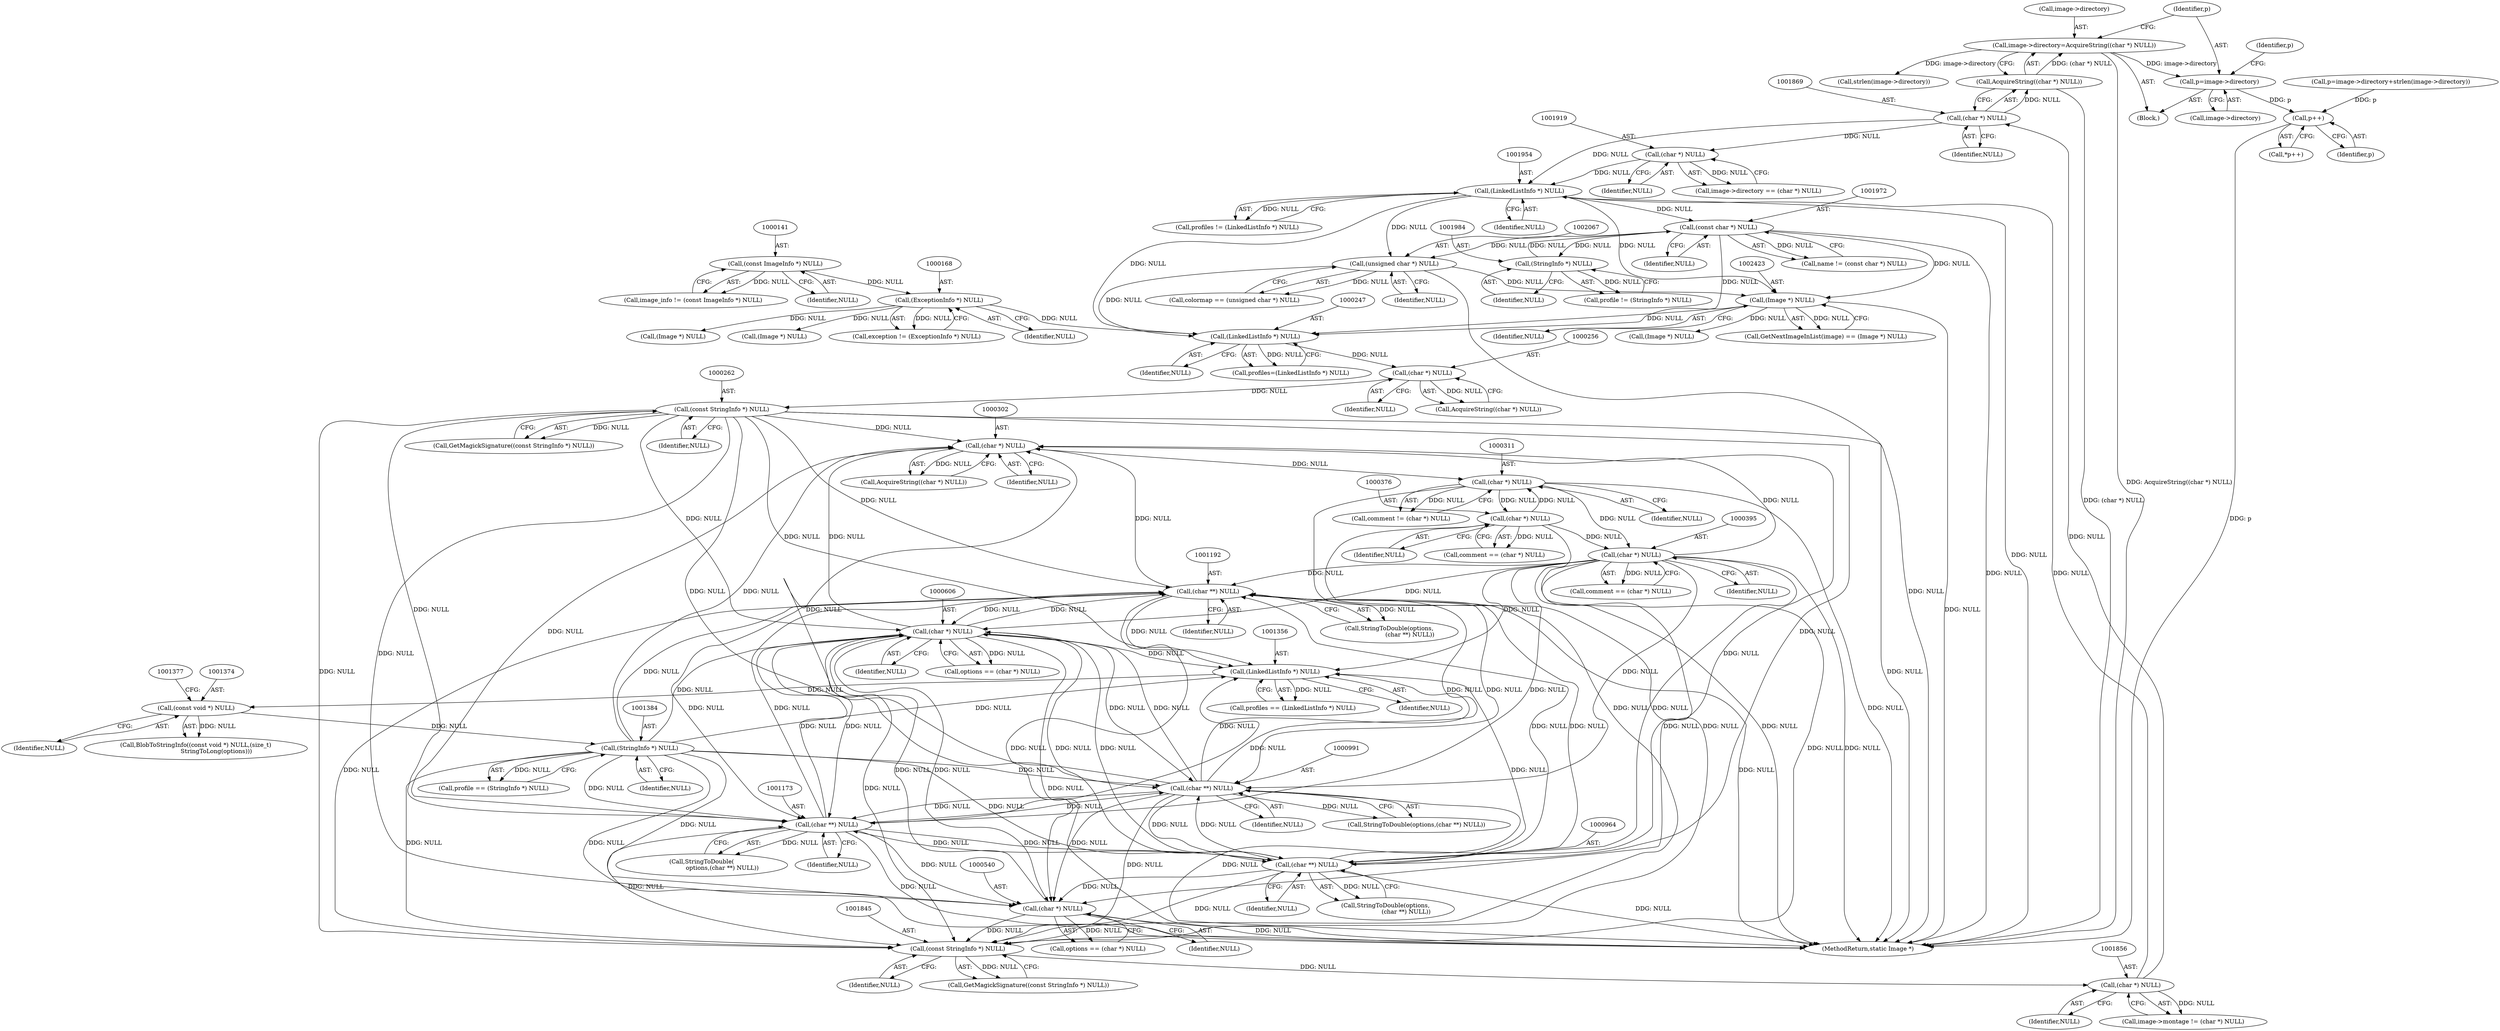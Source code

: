 digraph "0_ImageMagick_4493d9ca1124564da17f9b628ef9d0f1a6be9738@pointer" {
"1001871" [label="(Call,p=image->directory)"];
"1001863" [label="(Call,image->directory=AcquireString((char *) NULL))"];
"1001867" [label="(Call,AcquireString((char *) NULL))"];
"1001868" [label="(Call,(char *) NULL)"];
"1001855" [label="(Call,(char *) NULL)"];
"1001844" [label="(Call,(const StringInfo *) NULL)"];
"1000310" [label="(Call,(char *) NULL)"];
"1000375" [label="(Call,(char *) NULL)"];
"1000301" [label="(Call,(char *) NULL)"];
"1000261" [label="(Call,(const StringInfo *) NULL)"];
"1000255" [label="(Call,(char *) NULL)"];
"1000246" [label="(Call,(LinkedListInfo *) NULL)"];
"1001953" [label="(Call,(LinkedListInfo *) NULL)"];
"1001918" [label="(Call,(char *) NULL)"];
"1002422" [label="(Call,(Image *) NULL)"];
"1002066" [label="(Call,(unsigned char *) NULL)"];
"1001971" [label="(Call,(const char *) NULL)"];
"1001983" [label="(Call,(StringInfo *) NULL)"];
"1000167" [label="(Call,(ExceptionInfo *) NULL)"];
"1000140" [label="(Call,(const ImageInfo *) NULL)"];
"1001191" [label="(Call,(char **) NULL)"];
"1000394" [label="(Call,(char *) NULL)"];
"1000605" [label="(Call,(char *) NULL)"];
"1000539" [label="(Call,(char *) NULL)"];
"1001383" [label="(Call,(StringInfo *) NULL)"];
"1001373" [label="(Call,(const void *) NULL)"];
"1001355" [label="(Call,(LinkedListInfo *) NULL)"];
"1000963" [label="(Call,(char **) NULL)"];
"1001172" [label="(Call,(char **) NULL)"];
"1000990" [label="(Call,(char **) NULL)"];
"1001940" [label="(Call,p++)"];
"1000167" [label="(Call,(ExceptionInfo *) NULL)"];
"1001172" [label="(Call,(char **) NULL)"];
"1001918" [label="(Call,(char *) NULL)"];
"1000963" [label="(Call,(char **) NULL)"];
"1000225" [label="(Call,(Image *) NULL)"];
"1000310" [label="(Call,(char *) NULL)"];
"1001951" [label="(Call,profiles != (LinkedListInfo *) NULL)"];
"1001353" [label="(Call,profiles == (LinkedListInfo *) NULL)"];
"1001870" [label="(Identifier,NULL)"];
"1001355" [label="(Call,(LinkedListInfo *) NULL)"];
"1002419" [label="(Call,GetNextImageInList(image) == (Image *) NULL)"];
"1000260" [label="(Call,GetMagickSignature((const StringInfo *) NULL))"];
"1001844" [label="(Call,(const StringInfo *) NULL)"];
"1000375" [label="(Call,(char *) NULL)"];
"1000244" [label="(Call,profiles=(LinkedListInfo *) NULL)"];
"1000197" [label="(Call,(Image *) NULL)"];
"1001855" [label="(Call,(char *) NULL)"];
"1001385" [label="(Identifier,NULL)"];
"1001191" [label="(Call,(char **) NULL)"];
"1000961" [label="(Call,StringToDouble(options,\n                      (char **) NULL))"];
"1001843" [label="(Call,GetMagickSignature((const StringInfo *) NULL))"];
"1000165" [label="(Call,exception != (ExceptionInfo *) NULL)"];
"1001863" [label="(Call,image->directory=AcquireString((char *) NULL))"];
"1001872" [label="(Identifier,p)"];
"1000246" [label="(Call,(LinkedListInfo *) NULL)"];
"1002064" [label="(Call,colormap == (unsigned char *) NULL)"];
"1001885" [label="(Call,strlen(image->directory))"];
"1000394" [label="(Call,(char *) NULL)"];
"1000300" [label="(Call,AcquireString((char *) NULL))"];
"1001871" [label="(Call,p=image->directory)"];
"1001375" [label="(Identifier,NULL)"];
"1002066" [label="(Call,(unsigned char *) NULL)"];
"1001920" [label="(Identifier,NULL)"];
"1000261" [label="(Call,(const StringInfo *) NULL)"];
"1000248" [label="(Identifier,NULL)"];
"1001955" [label="(Identifier,NULL)"];
"1001971" [label="(Call,(const char *) NULL)"];
"1001981" [label="(Call,profile != (StringInfo *) NULL)"];
"1001873" [label="(Call,image->directory)"];
"1001170" [label="(Call,StringToDouble(\n                      options,(char **) NULL))"];
"1001381" [label="(Call,profile == (StringInfo *) NULL)"];
"1001973" [label="(Identifier,NULL)"];
"1001880" [label="(Identifier,p)"];
"1001940" [label="(Call,p++)"];
"1001383" [label="(Call,(StringInfo *) NULL)"];
"1001373" [label="(Call,(const void *) NULL)"];
"1001941" [label="(Identifier,p)"];
"1000392" [label="(Call,comment == (char *) NULL)"];
"1000541" [label="(Identifier,NULL)"];
"1001193" [label="(Identifier,NULL)"];
"1000254" [label="(Call,AcquireString((char *) NULL))"];
"1000312" [label="(Identifier,NULL)"];
"1001846" [label="(Identifier,NULL)"];
"1002462" [label="(MethodReturn,static Image *)"];
"1001924" [label="(Call,p=image->directory+strlen(image->directory))"];
"1002424" [label="(Identifier,NULL)"];
"1001357" [label="(Identifier,NULL)"];
"1001953" [label="(Call,(LinkedListInfo *) NULL)"];
"1001858" [label="(Block,)"];
"1001174" [label="(Identifier,NULL)"];
"1000257" [label="(Identifier,NULL)"];
"1000607" [label="(Identifier,NULL)"];
"1000255" [label="(Call,(char *) NULL)"];
"1000169" [label="(Identifier,NULL)"];
"1000373" [label="(Call,comment == (char *) NULL)"];
"1000990" [label="(Call,(char **) NULL)"];
"1001983" [label="(Call,(StringInfo *) NULL)"];
"1000301" [label="(Call,(char *) NULL)"];
"1001969" [label="(Call,name != (const char *) NULL)"];
"1001372" [label="(Call,BlobToStringInfo((const void *) NULL,(size_t)\n                      StringToLong(options)))"];
"1000140" [label="(Call,(const ImageInfo *) NULL)"];
"1000263" [label="(Identifier,NULL)"];
"1001857" [label="(Identifier,NULL)"];
"1002422" [label="(Call,(Image *) NULL)"];
"1000992" [label="(Identifier,NULL)"];
"1000303" [label="(Identifier,NULL)"];
"1000603" [label="(Call,options == (char *) NULL)"];
"1001985" [label="(Identifier,NULL)"];
"1001868" [label="(Call,(char *) NULL)"];
"1000537" [label="(Call,options == (char *) NULL)"];
"1002431" [label="(Call,(Image *) NULL)"];
"1000142" [label="(Identifier,NULL)"];
"1000377" [label="(Identifier,NULL)"];
"1000396" [label="(Identifier,NULL)"];
"1000965" [label="(Identifier,NULL)"];
"1000988" [label="(Call,StringToDouble(options,(char **) NULL))"];
"1001189" [label="(Call,StringToDouble(options,\n                      (char **) NULL))"];
"1000605" [label="(Call,(char *) NULL)"];
"1002068" [label="(Identifier,NULL)"];
"1001864" [label="(Call,image->directory)"];
"1001867" [label="(Call,AcquireString((char *) NULL))"];
"1001914" [label="(Call,image->directory == (char *) NULL)"];
"1001939" [label="(Call,*p++)"];
"1001851" [label="(Call,image->montage != (char *) NULL)"];
"1000138" [label="(Call,image_info != (const ImageInfo *) NULL)"];
"1000539" [label="(Call,(char *) NULL)"];
"1000308" [label="(Call,comment != (char *) NULL)"];
"1001871" -> "1001858"  [label="AST: "];
"1001871" -> "1001873"  [label="CFG: "];
"1001872" -> "1001871"  [label="AST: "];
"1001873" -> "1001871"  [label="AST: "];
"1001880" -> "1001871"  [label="CFG: "];
"1001863" -> "1001871"  [label="DDG: image->directory"];
"1001871" -> "1001940"  [label="DDG: p"];
"1001863" -> "1001858"  [label="AST: "];
"1001863" -> "1001867"  [label="CFG: "];
"1001864" -> "1001863"  [label="AST: "];
"1001867" -> "1001863"  [label="AST: "];
"1001872" -> "1001863"  [label="CFG: "];
"1001863" -> "1002462"  [label="DDG: AcquireString((char *) NULL)"];
"1001867" -> "1001863"  [label="DDG: (char *) NULL"];
"1001863" -> "1001885"  [label="DDG: image->directory"];
"1001867" -> "1001868"  [label="CFG: "];
"1001868" -> "1001867"  [label="AST: "];
"1001867" -> "1002462"  [label="DDG: (char *) NULL"];
"1001868" -> "1001867"  [label="DDG: NULL"];
"1001868" -> "1001870"  [label="CFG: "];
"1001869" -> "1001868"  [label="AST: "];
"1001870" -> "1001868"  [label="AST: "];
"1001855" -> "1001868"  [label="DDG: NULL"];
"1001868" -> "1001918"  [label="DDG: NULL"];
"1001868" -> "1001953"  [label="DDG: NULL"];
"1001855" -> "1001851"  [label="AST: "];
"1001855" -> "1001857"  [label="CFG: "];
"1001856" -> "1001855"  [label="AST: "];
"1001857" -> "1001855"  [label="AST: "];
"1001851" -> "1001855"  [label="CFG: "];
"1001855" -> "1001851"  [label="DDG: NULL"];
"1001844" -> "1001855"  [label="DDG: NULL"];
"1001855" -> "1001953"  [label="DDG: NULL"];
"1001844" -> "1001843"  [label="AST: "];
"1001844" -> "1001846"  [label="CFG: "];
"1001845" -> "1001844"  [label="AST: "];
"1001846" -> "1001844"  [label="AST: "];
"1001843" -> "1001844"  [label="CFG: "];
"1001844" -> "1001843"  [label="DDG: NULL"];
"1000310" -> "1001844"  [label="DDG: NULL"];
"1000375" -> "1001844"  [label="DDG: NULL"];
"1000261" -> "1001844"  [label="DDG: NULL"];
"1000539" -> "1001844"  [label="DDG: NULL"];
"1001191" -> "1001844"  [label="DDG: NULL"];
"1000394" -> "1001844"  [label="DDG: NULL"];
"1000605" -> "1001844"  [label="DDG: NULL"];
"1001383" -> "1001844"  [label="DDG: NULL"];
"1000963" -> "1001844"  [label="DDG: NULL"];
"1001172" -> "1001844"  [label="DDG: NULL"];
"1000990" -> "1001844"  [label="DDG: NULL"];
"1000310" -> "1000308"  [label="AST: "];
"1000310" -> "1000312"  [label="CFG: "];
"1000311" -> "1000310"  [label="AST: "];
"1000312" -> "1000310"  [label="AST: "];
"1000308" -> "1000310"  [label="CFG: "];
"1000310" -> "1002462"  [label="DDG: NULL"];
"1000310" -> "1000308"  [label="DDG: NULL"];
"1000375" -> "1000310"  [label="DDG: NULL"];
"1000301" -> "1000310"  [label="DDG: NULL"];
"1000310" -> "1000375"  [label="DDG: NULL"];
"1000310" -> "1000394"  [label="DDG: NULL"];
"1000375" -> "1000373"  [label="AST: "];
"1000375" -> "1000377"  [label="CFG: "];
"1000376" -> "1000375"  [label="AST: "];
"1000377" -> "1000375"  [label="AST: "];
"1000373" -> "1000375"  [label="CFG: "];
"1000375" -> "1002462"  [label="DDG: NULL"];
"1000375" -> "1000373"  [label="DDG: NULL"];
"1000375" -> "1000394"  [label="DDG: NULL"];
"1000301" -> "1000300"  [label="AST: "];
"1000301" -> "1000303"  [label="CFG: "];
"1000302" -> "1000301"  [label="AST: "];
"1000303" -> "1000301"  [label="AST: "];
"1000300" -> "1000301"  [label="CFG: "];
"1000301" -> "1000300"  [label="DDG: NULL"];
"1000261" -> "1000301"  [label="DDG: NULL"];
"1001191" -> "1000301"  [label="DDG: NULL"];
"1000394" -> "1000301"  [label="DDG: NULL"];
"1000605" -> "1000301"  [label="DDG: NULL"];
"1001383" -> "1000301"  [label="DDG: NULL"];
"1000963" -> "1000301"  [label="DDG: NULL"];
"1001172" -> "1000301"  [label="DDG: NULL"];
"1000990" -> "1000301"  [label="DDG: NULL"];
"1000261" -> "1000260"  [label="AST: "];
"1000261" -> "1000263"  [label="CFG: "];
"1000262" -> "1000261"  [label="AST: "];
"1000263" -> "1000261"  [label="AST: "];
"1000260" -> "1000261"  [label="CFG: "];
"1000261" -> "1002462"  [label="DDG: NULL"];
"1000261" -> "1000260"  [label="DDG: NULL"];
"1000255" -> "1000261"  [label="DDG: NULL"];
"1000261" -> "1000539"  [label="DDG: NULL"];
"1000261" -> "1000605"  [label="DDG: NULL"];
"1000261" -> "1000963"  [label="DDG: NULL"];
"1000261" -> "1000990"  [label="DDG: NULL"];
"1000261" -> "1001172"  [label="DDG: NULL"];
"1000261" -> "1001191"  [label="DDG: NULL"];
"1000261" -> "1001355"  [label="DDG: NULL"];
"1000255" -> "1000254"  [label="AST: "];
"1000255" -> "1000257"  [label="CFG: "];
"1000256" -> "1000255"  [label="AST: "];
"1000257" -> "1000255"  [label="AST: "];
"1000254" -> "1000255"  [label="CFG: "];
"1000255" -> "1000254"  [label="DDG: NULL"];
"1000246" -> "1000255"  [label="DDG: NULL"];
"1000246" -> "1000244"  [label="AST: "];
"1000246" -> "1000248"  [label="CFG: "];
"1000247" -> "1000246"  [label="AST: "];
"1000248" -> "1000246"  [label="AST: "];
"1000244" -> "1000246"  [label="CFG: "];
"1000246" -> "1000244"  [label="DDG: NULL"];
"1001953" -> "1000246"  [label="DDG: NULL"];
"1002422" -> "1000246"  [label="DDG: NULL"];
"1000167" -> "1000246"  [label="DDG: NULL"];
"1002066" -> "1000246"  [label="DDG: NULL"];
"1001971" -> "1000246"  [label="DDG: NULL"];
"1001953" -> "1001951"  [label="AST: "];
"1001953" -> "1001955"  [label="CFG: "];
"1001954" -> "1001953"  [label="AST: "];
"1001955" -> "1001953"  [label="AST: "];
"1001951" -> "1001953"  [label="CFG: "];
"1001953" -> "1002462"  [label="DDG: NULL"];
"1001953" -> "1001951"  [label="DDG: NULL"];
"1001918" -> "1001953"  [label="DDG: NULL"];
"1001953" -> "1001971"  [label="DDG: NULL"];
"1001953" -> "1002066"  [label="DDG: NULL"];
"1001953" -> "1002422"  [label="DDG: NULL"];
"1001918" -> "1001914"  [label="AST: "];
"1001918" -> "1001920"  [label="CFG: "];
"1001919" -> "1001918"  [label="AST: "];
"1001920" -> "1001918"  [label="AST: "];
"1001914" -> "1001918"  [label="CFG: "];
"1001918" -> "1001914"  [label="DDG: NULL"];
"1002422" -> "1002419"  [label="AST: "];
"1002422" -> "1002424"  [label="CFG: "];
"1002423" -> "1002422"  [label="AST: "];
"1002424" -> "1002422"  [label="AST: "];
"1002419" -> "1002422"  [label="CFG: "];
"1002422" -> "1002462"  [label="DDG: NULL"];
"1002422" -> "1002419"  [label="DDG: NULL"];
"1002066" -> "1002422"  [label="DDG: NULL"];
"1001971" -> "1002422"  [label="DDG: NULL"];
"1002422" -> "1002431"  [label="DDG: NULL"];
"1002066" -> "1002064"  [label="AST: "];
"1002066" -> "1002068"  [label="CFG: "];
"1002067" -> "1002066"  [label="AST: "];
"1002068" -> "1002066"  [label="AST: "];
"1002064" -> "1002066"  [label="CFG: "];
"1002066" -> "1002462"  [label="DDG: NULL"];
"1002066" -> "1002064"  [label="DDG: NULL"];
"1001971" -> "1002066"  [label="DDG: NULL"];
"1001971" -> "1001969"  [label="AST: "];
"1001971" -> "1001973"  [label="CFG: "];
"1001972" -> "1001971"  [label="AST: "];
"1001973" -> "1001971"  [label="AST: "];
"1001969" -> "1001971"  [label="CFG: "];
"1001971" -> "1002462"  [label="DDG: NULL"];
"1001971" -> "1001969"  [label="DDG: NULL"];
"1001983" -> "1001971"  [label="DDG: NULL"];
"1001971" -> "1001983"  [label="DDG: NULL"];
"1001983" -> "1001981"  [label="AST: "];
"1001983" -> "1001985"  [label="CFG: "];
"1001984" -> "1001983"  [label="AST: "];
"1001985" -> "1001983"  [label="AST: "];
"1001981" -> "1001983"  [label="CFG: "];
"1001983" -> "1001981"  [label="DDG: NULL"];
"1000167" -> "1000165"  [label="AST: "];
"1000167" -> "1000169"  [label="CFG: "];
"1000168" -> "1000167"  [label="AST: "];
"1000169" -> "1000167"  [label="AST: "];
"1000165" -> "1000167"  [label="CFG: "];
"1000167" -> "1000165"  [label="DDG: NULL"];
"1000140" -> "1000167"  [label="DDG: NULL"];
"1000167" -> "1000197"  [label="DDG: NULL"];
"1000167" -> "1000225"  [label="DDG: NULL"];
"1000140" -> "1000138"  [label="AST: "];
"1000140" -> "1000142"  [label="CFG: "];
"1000141" -> "1000140"  [label="AST: "];
"1000142" -> "1000140"  [label="AST: "];
"1000138" -> "1000140"  [label="CFG: "];
"1000140" -> "1000138"  [label="DDG: NULL"];
"1001191" -> "1001189"  [label="AST: "];
"1001191" -> "1001193"  [label="CFG: "];
"1001192" -> "1001191"  [label="AST: "];
"1001193" -> "1001191"  [label="AST: "];
"1001189" -> "1001191"  [label="CFG: "];
"1001191" -> "1002462"  [label="DDG: NULL"];
"1001191" -> "1000539"  [label="DDG: NULL"];
"1001191" -> "1000605"  [label="DDG: NULL"];
"1001191" -> "1000963"  [label="DDG: NULL"];
"1001191" -> "1000990"  [label="DDG: NULL"];
"1001191" -> "1001172"  [label="DDG: NULL"];
"1001191" -> "1001189"  [label="DDG: NULL"];
"1000394" -> "1001191"  [label="DDG: NULL"];
"1000605" -> "1001191"  [label="DDG: NULL"];
"1001383" -> "1001191"  [label="DDG: NULL"];
"1000963" -> "1001191"  [label="DDG: NULL"];
"1001172" -> "1001191"  [label="DDG: NULL"];
"1000990" -> "1001191"  [label="DDG: NULL"];
"1001191" -> "1001355"  [label="DDG: NULL"];
"1000394" -> "1000392"  [label="AST: "];
"1000394" -> "1000396"  [label="CFG: "];
"1000395" -> "1000394"  [label="AST: "];
"1000396" -> "1000394"  [label="AST: "];
"1000392" -> "1000394"  [label="CFG: "];
"1000394" -> "1002462"  [label="DDG: NULL"];
"1000394" -> "1000392"  [label="DDG: NULL"];
"1000394" -> "1000539"  [label="DDG: NULL"];
"1000394" -> "1000605"  [label="DDG: NULL"];
"1000394" -> "1000963"  [label="DDG: NULL"];
"1000394" -> "1000990"  [label="DDG: NULL"];
"1000394" -> "1001172"  [label="DDG: NULL"];
"1000394" -> "1001355"  [label="DDG: NULL"];
"1000605" -> "1000603"  [label="AST: "];
"1000605" -> "1000607"  [label="CFG: "];
"1000606" -> "1000605"  [label="AST: "];
"1000607" -> "1000605"  [label="AST: "];
"1000603" -> "1000605"  [label="CFG: "];
"1000605" -> "1002462"  [label="DDG: NULL"];
"1000605" -> "1000539"  [label="DDG: NULL"];
"1000605" -> "1000603"  [label="DDG: NULL"];
"1000539" -> "1000605"  [label="DDG: NULL"];
"1001383" -> "1000605"  [label="DDG: NULL"];
"1000963" -> "1000605"  [label="DDG: NULL"];
"1001172" -> "1000605"  [label="DDG: NULL"];
"1000990" -> "1000605"  [label="DDG: NULL"];
"1000605" -> "1000963"  [label="DDG: NULL"];
"1000605" -> "1000990"  [label="DDG: NULL"];
"1000605" -> "1001172"  [label="DDG: NULL"];
"1000605" -> "1001355"  [label="DDG: NULL"];
"1000539" -> "1000537"  [label="AST: "];
"1000539" -> "1000541"  [label="CFG: "];
"1000540" -> "1000539"  [label="AST: "];
"1000541" -> "1000539"  [label="AST: "];
"1000537" -> "1000539"  [label="CFG: "];
"1000539" -> "1002462"  [label="DDG: NULL"];
"1000539" -> "1000537"  [label="DDG: NULL"];
"1001383" -> "1000539"  [label="DDG: NULL"];
"1000963" -> "1000539"  [label="DDG: NULL"];
"1001172" -> "1000539"  [label="DDG: NULL"];
"1000990" -> "1000539"  [label="DDG: NULL"];
"1001383" -> "1001381"  [label="AST: "];
"1001383" -> "1001385"  [label="CFG: "];
"1001384" -> "1001383"  [label="AST: "];
"1001385" -> "1001383"  [label="AST: "];
"1001381" -> "1001383"  [label="CFG: "];
"1001383" -> "1002462"  [label="DDG: NULL"];
"1001383" -> "1000963"  [label="DDG: NULL"];
"1001383" -> "1000990"  [label="DDG: NULL"];
"1001383" -> "1001172"  [label="DDG: NULL"];
"1001383" -> "1001355"  [label="DDG: NULL"];
"1001383" -> "1001381"  [label="DDG: NULL"];
"1001373" -> "1001383"  [label="DDG: NULL"];
"1001373" -> "1001372"  [label="AST: "];
"1001373" -> "1001375"  [label="CFG: "];
"1001374" -> "1001373"  [label="AST: "];
"1001375" -> "1001373"  [label="AST: "];
"1001377" -> "1001373"  [label="CFG: "];
"1001373" -> "1001372"  [label="DDG: NULL"];
"1001355" -> "1001373"  [label="DDG: NULL"];
"1001355" -> "1001353"  [label="AST: "];
"1001355" -> "1001357"  [label="CFG: "];
"1001356" -> "1001355"  [label="AST: "];
"1001357" -> "1001355"  [label="AST: "];
"1001353" -> "1001355"  [label="CFG: "];
"1001355" -> "1001353"  [label="DDG: NULL"];
"1000963" -> "1001355"  [label="DDG: NULL"];
"1001172" -> "1001355"  [label="DDG: NULL"];
"1000990" -> "1001355"  [label="DDG: NULL"];
"1000963" -> "1000961"  [label="AST: "];
"1000963" -> "1000965"  [label="CFG: "];
"1000964" -> "1000963"  [label="AST: "];
"1000965" -> "1000963"  [label="AST: "];
"1000961" -> "1000963"  [label="CFG: "];
"1000963" -> "1002462"  [label="DDG: NULL"];
"1000963" -> "1000961"  [label="DDG: NULL"];
"1001172" -> "1000963"  [label="DDG: NULL"];
"1000990" -> "1000963"  [label="DDG: NULL"];
"1000963" -> "1000990"  [label="DDG: NULL"];
"1000963" -> "1001172"  [label="DDG: NULL"];
"1001172" -> "1001170"  [label="AST: "];
"1001172" -> "1001174"  [label="CFG: "];
"1001173" -> "1001172"  [label="AST: "];
"1001174" -> "1001172"  [label="AST: "];
"1001170" -> "1001172"  [label="CFG: "];
"1001172" -> "1002462"  [label="DDG: NULL"];
"1001172" -> "1000990"  [label="DDG: NULL"];
"1001172" -> "1001170"  [label="DDG: NULL"];
"1000990" -> "1001172"  [label="DDG: NULL"];
"1000990" -> "1000988"  [label="AST: "];
"1000990" -> "1000992"  [label="CFG: "];
"1000991" -> "1000990"  [label="AST: "];
"1000992" -> "1000990"  [label="AST: "];
"1000988" -> "1000990"  [label="CFG: "];
"1000990" -> "1002462"  [label="DDG: NULL"];
"1000990" -> "1000988"  [label="DDG: NULL"];
"1001940" -> "1001939"  [label="AST: "];
"1001940" -> "1001941"  [label="CFG: "];
"1001941" -> "1001940"  [label="AST: "];
"1001939" -> "1001940"  [label="CFG: "];
"1001940" -> "1002462"  [label="DDG: p"];
"1001924" -> "1001940"  [label="DDG: p"];
}
